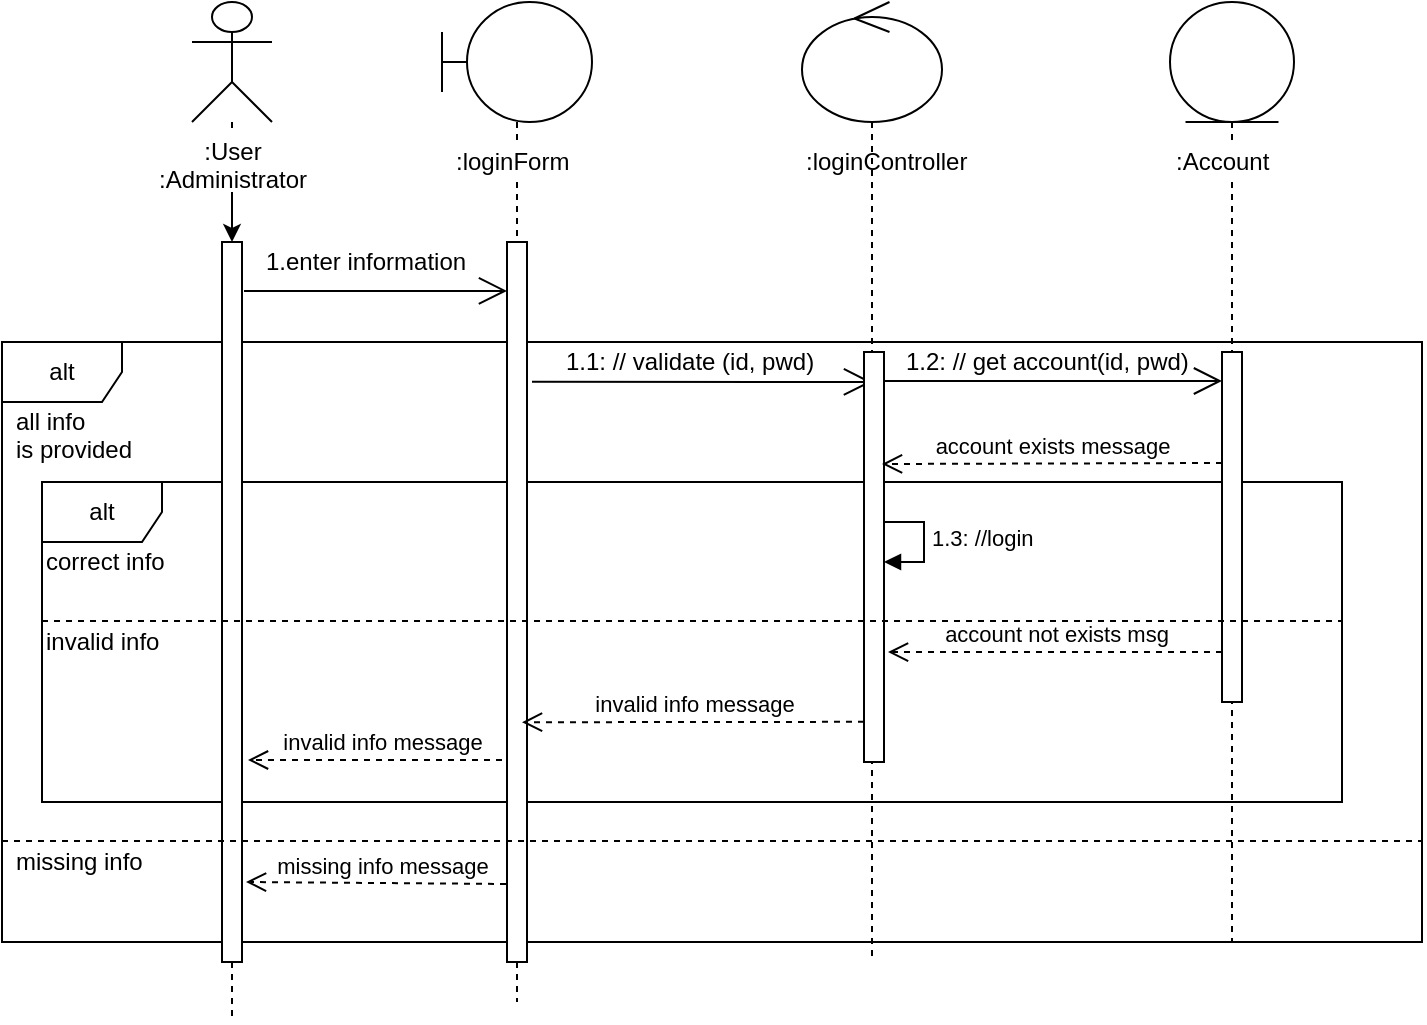 <mxfile version="12.2.6" type="google" pages="1"><diagram id="ZYUb2q9dsADsM0muPhzq" name="Page-1"><mxGraphModel dx="1108" dy="450" grid="1" gridSize="10" guides="1" tooltips="1" connect="1" arrows="1" fold="1" page="1" pageScale="1" pageWidth="850" pageHeight="1100" math="0" shadow="0"><root><mxCell id="0"/><mxCell id="1" parent="0"/><mxCell id="U5vvEgMuDR8WZDNxFkUn-1" value="" style="endArrow=open;endFill=1;endSize=12;html=1;" edge="1" parent="1"><mxGeometry width="160" relative="1" as="geometry"><mxPoint x="439" y="269.5" as="sourcePoint"/><mxPoint x="610" y="269.5" as="targetPoint"/></mxGeometry></mxCell><mxCell id="U5vvEgMuDR8WZDNxFkUn-2" value="missing info message" style="html=1;verticalAlign=bottom;endArrow=open;dashed=1;endSize=8;exitX=0.1;exitY=0.788;exitDx=0;exitDy=0;exitPerimeter=0;" edge="1" parent="1"><mxGeometry relative="1" as="geometry"><mxPoint x="258" y="521.04" as="sourcePoint"/><mxPoint x="122" y="520" as="targetPoint"/></mxGeometry></mxCell><mxCell id="U5vvEgMuDR8WZDNxFkUn-3" value="invalid info message" style="html=1;verticalAlign=bottom;endArrow=open;dashed=1;endSize=8;" edge="1" parent="1"><mxGeometry relative="1" as="geometry"><mxPoint x="256" y="459" as="sourcePoint"/><mxPoint x="123" y="459" as="targetPoint"/></mxGeometry></mxCell><mxCell id="U5vvEgMuDR8WZDNxFkUn-4" value="alt" style="shape=umlFrame;whiteSpace=wrap;html=1;fillColor=#ffffff;" vertex="1" parent="1"><mxGeometry x="20" y="320" width="650" height="160" as="geometry"/></mxCell><mxCell id="U5vvEgMuDR8WZDNxFkUn-5" value="alt" style="shape=umlFrame;whiteSpace=wrap;html=1;fillColor=#ffffff;" vertex="1" parent="1"><mxGeometry y="250" width="710" height="300" as="geometry"/></mxCell><mxCell id="U5vvEgMuDR8WZDNxFkUn-6" value="" style="shape=umlLifeline;participant=umlBoundary;perimeter=lifelinePerimeter;whiteSpace=wrap;html=1;container=1;collapsible=0;recursiveResize=0;verticalAlign=top;spacingTop=36;labelBackgroundColor=#ffffff;outlineConnect=0;size=60;" vertex="1" parent="1"><mxGeometry x="220" y="80" width="75" height="500" as="geometry"/></mxCell><mxCell id="U5vvEgMuDR8WZDNxFkUn-7" value="" style="endArrow=open;endFill=1;endSize=12;html=1;exitX=1.25;exitY=0.194;exitDx=0;exitDy=0;exitPerimeter=0;" edge="1" parent="U5vvEgMuDR8WZDNxFkUn-6" source="U5vvEgMuDR8WZDNxFkUn-8"><mxGeometry width="160" relative="1" as="geometry"><mxPoint x="55" y="190" as="sourcePoint"/><mxPoint x="215" y="190" as="targetPoint"/></mxGeometry></mxCell><mxCell id="U5vvEgMuDR8WZDNxFkUn-8" value="" style="html=1;points=[];perimeter=orthogonalPerimeter;" vertex="1" parent="U5vvEgMuDR8WZDNxFkUn-6"><mxGeometry x="32.5" y="120" width="10" height="360" as="geometry"/></mxCell><mxCell id="U5vvEgMuDR8WZDNxFkUn-9" value=":loginForm" style="text;html=1;resizable=0;points=[];autosize=1;align=left;verticalAlign=top;spacingTop=-4;fillColor=#ffffff;" vertex="1" parent="U5vvEgMuDR8WZDNxFkUn-6"><mxGeometry x="5" y="70" width="70" height="20" as="geometry"/></mxCell><mxCell id="U5vvEgMuDR8WZDNxFkUn-10" value="" style="shape=umlLifeline;participant=umlEntity;perimeter=lifelinePerimeter;whiteSpace=wrap;html=1;container=1;collapsible=0;recursiveResize=0;verticalAlign=top;spacingTop=36;labelBackgroundColor=#ffffff;outlineConnect=0;size=60;" vertex="1" parent="1"><mxGeometry x="584" y="80" width="62" height="470" as="geometry"/></mxCell><mxCell id="U5vvEgMuDR8WZDNxFkUn-11" value="" style="html=1;points=[];perimeter=orthogonalPerimeter;" vertex="1" parent="U5vvEgMuDR8WZDNxFkUn-10"><mxGeometry x="26" y="175" width="10" height="175" as="geometry"/></mxCell><mxCell id="U5vvEgMuDR8WZDNxFkUn-12" value="" style="endArrow=open;endFill=1;endSize=12;html=1;exitX=1.1;exitY=0.068;exitDx=0;exitDy=0;exitPerimeter=0;" edge="1" parent="1" source="U5vvEgMuDR8WZDNxFkUn-19" target="U5vvEgMuDR8WZDNxFkUn-8"><mxGeometry width="160" relative="1" as="geometry"><mxPoint x="100" y="190" as="sourcePoint"/><mxPoint x="260" y="190" as="targetPoint"/></mxGeometry></mxCell><mxCell id="U5vvEgMuDR8WZDNxFkUn-13" value=":loginController" style="text;html=1;resizable=0;points=[];autosize=1;align=left;verticalAlign=top;spacingTop=-4;fillColor=#ffffff;" vertex="1" parent="1"><mxGeometry x="400" y="150" width="100" height="20" as="geometry"/></mxCell><mxCell id="U5vvEgMuDR8WZDNxFkUn-14" value=":Account&lt;br&gt;" style="text;html=1;resizable=0;points=[];autosize=1;align=left;verticalAlign=top;spacingTop=-4;fillColor=#ffffff;" vertex="1" parent="1"><mxGeometry x="585" y="150" width="60" height="20" as="geometry"/></mxCell><mxCell id="U5vvEgMuDR8WZDNxFkUn-15" value="" style="shape=umlLifeline;participant=umlControl;perimeter=lifelinePerimeter;whiteSpace=wrap;html=1;container=1;collapsible=0;recursiveResize=0;verticalAlign=top;spacingTop=36;labelBackgroundColor=#ffffff;outlineConnect=0;size=60;" vertex="1" parent="1"><mxGeometry x="400" y="80" width="70" height="480" as="geometry"/></mxCell><mxCell id="U5vvEgMuDR8WZDNxFkUn-16" value="1.3: //login" style="edgeStyle=orthogonalEdgeStyle;html=1;align=left;spacingLeft=2;endArrow=block;rounded=0;entryX=1;entryY=0;" edge="1" parent="U5vvEgMuDR8WZDNxFkUn-15"><mxGeometry relative="1" as="geometry"><mxPoint x="36" y="260" as="sourcePoint"/><Array as="points"><mxPoint x="61" y="260"/></Array><mxPoint x="41" y="280" as="targetPoint"/></mxGeometry></mxCell><mxCell id="U5vvEgMuDR8WZDNxFkUn-17" value="" style="html=1;points=[];perimeter=orthogonalPerimeter;" vertex="1" parent="U5vvEgMuDR8WZDNxFkUn-15"><mxGeometry x="31" y="175" width="10" height="205" as="geometry"/></mxCell><mxCell id="U5vvEgMuDR8WZDNxFkUn-18" value="" style="shape=umlLifeline;participant=umlActor;perimeter=lifelinePerimeter;whiteSpace=wrap;html=1;container=1;collapsible=0;recursiveResize=0;verticalAlign=top;spacingTop=36;labelBackgroundColor=#ffffff;outlineConnect=0;size=60;" vertex="1" parent="1"><mxGeometry x="95" y="80" width="40" height="510" as="geometry"/></mxCell><mxCell id="U5vvEgMuDR8WZDNxFkUn-19" value="" style="html=1;points=[];perimeter=orthogonalPerimeter;" vertex="1" parent="U5vvEgMuDR8WZDNxFkUn-18"><mxGeometry x="15" y="120" width="10" height="360" as="geometry"/></mxCell><mxCell id="U5vvEgMuDR8WZDNxFkUn-20" value="" style="edgeStyle=orthogonalEdgeStyle;rounded=0;orthogonalLoop=1;jettySize=auto;html=1;" edge="1" parent="1" source="U5vvEgMuDR8WZDNxFkUn-27" target="U5vvEgMuDR8WZDNxFkUn-19"><mxGeometry relative="1" as="geometry"/></mxCell><mxCell id="U5vvEgMuDR8WZDNxFkUn-21" value="1.enter information" style="text;html=1;resizable=0;points=[];autosize=1;align=left;verticalAlign=top;spacingTop=-4;" vertex="1" parent="1"><mxGeometry x="130" y="200" width="120" height="20" as="geometry"/></mxCell><mxCell id="U5vvEgMuDR8WZDNxFkUn-22" value="1.1: // validate (id, pwd)" style="text;html=1;resizable=0;points=[];autosize=1;align=left;verticalAlign=top;spacingTop=-4;" vertex="1" parent="1"><mxGeometry x="280" y="250" width="140" height="20" as="geometry"/></mxCell><mxCell id="U5vvEgMuDR8WZDNxFkUn-23" value="1.2: // get account(id, pwd)" style="text;html=1;resizable=0;points=[];autosize=1;align=left;verticalAlign=top;spacingTop=-4;" vertex="1" parent="1"><mxGeometry x="450" y="250" width="160" height="20" as="geometry"/></mxCell><mxCell id="U5vvEgMuDR8WZDNxFkUn-24" value="account exists message" style="html=1;verticalAlign=bottom;endArrow=open;dashed=1;endSize=8;" edge="1" parent="1"><mxGeometry relative="1" as="geometry"><mxPoint x="610" y="310.5" as="sourcePoint"/><mxPoint x="440" y="311" as="targetPoint"/></mxGeometry></mxCell><mxCell id="U5vvEgMuDR8WZDNxFkUn-25" value="account not exists msg" style="html=1;verticalAlign=bottom;endArrow=open;dashed=1;endSize=8;entryX=1.2;entryY=0.732;entryDx=0;entryDy=0;entryPerimeter=0;" edge="1" parent="1" target="U5vvEgMuDR8WZDNxFkUn-17"><mxGeometry relative="1" as="geometry"><mxPoint x="610" y="405" as="sourcePoint"/><mxPoint x="450" y="405" as="targetPoint"/></mxGeometry></mxCell><mxCell id="U5vvEgMuDR8WZDNxFkUn-26" value="invalid info message" style="html=1;verticalAlign=bottom;endArrow=open;dashed=1;endSize=8;exitX=0;exitY=0.902;exitDx=0;exitDy=0;exitPerimeter=0;entryX=0.75;entryY=0.667;entryDx=0;entryDy=0;entryPerimeter=0;" edge="1" parent="1" source="U5vvEgMuDR8WZDNxFkUn-17" target="U5vvEgMuDR8WZDNxFkUn-8"><mxGeometry relative="1" as="geometry"><mxPoint x="420" y="440" as="sourcePoint"/><mxPoint x="270" y="440" as="targetPoint"/></mxGeometry></mxCell><mxCell id="U5vvEgMuDR8WZDNxFkUn-27" value=":User&lt;br&gt;:Administrator" style="text;html=1;resizable=0;points=[];autosize=1;align=center;verticalAlign=top;spacingTop=-4;fillColor=#ffffff;" vertex="1" parent="1"><mxGeometry x="70" y="145" width="90" height="30" as="geometry"/></mxCell><mxCell id="U5vvEgMuDR8WZDNxFkUn-28" value="all info&lt;br&gt;is provided" style="text;html=1;resizable=0;points=[];autosize=1;align=left;verticalAlign=top;spacingTop=-4;" vertex="1" parent="1"><mxGeometry x="5" y="280" width="70" height="30" as="geometry"/></mxCell><mxCell id="U5vvEgMuDR8WZDNxFkUn-29" value="missing info" style="text;html=1;resizable=0;points=[];autosize=1;align=left;verticalAlign=top;spacingTop=-4;" vertex="1" parent="1"><mxGeometry x="5" y="500" width="80" height="20" as="geometry"/></mxCell><mxCell id="U5vvEgMuDR8WZDNxFkUn-30" value="correct info" style="text;html=1;resizable=0;points=[];autosize=1;align=left;verticalAlign=top;spacingTop=-4;" vertex="1" parent="1"><mxGeometry x="20" y="350" width="70" height="20" as="geometry"/></mxCell><mxCell id="U5vvEgMuDR8WZDNxFkUn-31" value="invalid info" style="text;html=1;resizable=0;points=[];autosize=1;align=left;verticalAlign=top;spacingTop=-4;" vertex="1" parent="1"><mxGeometry x="20" y="390" width="70" height="20" as="geometry"/></mxCell><mxCell id="U5vvEgMuDR8WZDNxFkUn-32" value="" style="endArrow=none;dashed=1;endFill=0;endSize=12;html=1;" edge="1" parent="1"><mxGeometry width="160" relative="1" as="geometry"><mxPoint x="20" y="389.5" as="sourcePoint"/><mxPoint x="670" y="389.5" as="targetPoint"/></mxGeometry></mxCell><mxCell id="U5vvEgMuDR8WZDNxFkUn-33" value="" style="endArrow=none;dashed=1;endFill=0;endSize=12;html=1;" edge="1" parent="1"><mxGeometry width="160" relative="1" as="geometry"><mxPoint y="499.5" as="sourcePoint"/><mxPoint x="710" y="499.5" as="targetPoint"/></mxGeometry></mxCell></root></mxGraphModel></diagram></mxfile>